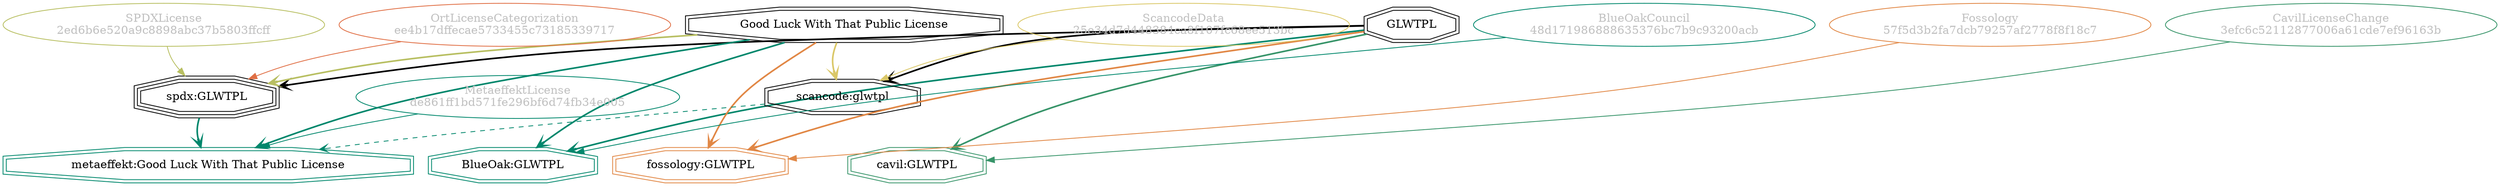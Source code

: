 strict digraph {
    node [shape=box];
    graph [splines=curved];
    1885 [label="SPDXLicense\n2ed6b6e520a9c8898abc37b5803ffcff"
         ,fontcolor=gray
         ,color="#b8bf62"
         ,fillcolor="beige;1"
         ,shape=ellipse];
    1886 [label="spdx:GLWTPL"
         ,shape=tripleoctagon];
    1887 [label=GLWTPL
         ,shape=doubleoctagon];
    1888 [label="Good Luck With That Public License"
         ,shape=doubleoctagon];
    9110 [label="BlueOakCouncil\n48d171986888635376bc7b9c93200acb"
         ,fontcolor=gray
         ,color="#00876c"
         ,fillcolor="beige;1"
         ,shape=ellipse];
    9111 [label="BlueOak:GLWTPL"
         ,color="#00876c"
         ,shape=doubleoctagon];
    16005 [label="ScancodeData\n25e34d7d448384ca8f107fc68ee513bc"
          ,fontcolor=gray
          ,color="#dac767"
          ,fillcolor="beige;1"
          ,shape=ellipse];
    16006 [label="scancode:glwtpl"
          ,shape=doubleoctagon];
    28117 [label="Fossology\n57f5d3b2fa7dcb79257af2778f8f18c7"
          ,fontcolor=gray
          ,color="#e18745"
          ,fillcolor="beige;1"
          ,shape=ellipse];
    28118 [label="fossology:GLWTPL"
          ,color="#e18745"
          ,shape=doubleoctagon];
    28712 [label="OrtLicenseCategorization\nee4b17dffecae5733455c73185339717"
          ,fontcolor=gray
          ,color="#e06f45"
          ,fillcolor="beige;1"
          ,shape=ellipse];
    36882 [label="CavilLicenseChange\n3efc6c52112877006a61cde7ef96163b"
          ,fontcolor=gray
          ,color="#379469"
          ,fillcolor="beige;1"
          ,shape=ellipse];
    36883 [label="cavil:GLWTPL"
          ,color="#379469"
          ,shape=doubleoctagon];
    42358 [label="MetaeffektLicense\nde861ff1bd571fe296bf6d74fb34e005"
          ,fontcolor=gray
          ,color="#00876c"
          ,fillcolor="beige;1"
          ,shape=ellipse];
    42359 [label="metaeffekt:Good Luck With That Public License"
          ,color="#00876c"
          ,shape=doubleoctagon];
    1885 -> 1886 [weight=0.5
                 ,color="#b8bf62"];
    1886 -> 42359 [style=bold
                  ,arrowhead=vee
                  ,weight=0.7
                  ,color="#00876c"];
    1887 -> 1886 [style=bold
                 ,arrowhead=vee
                 ,weight=0.7];
    1887 -> 9111 [style=bold
                 ,arrowhead=vee
                 ,weight=0.7
                 ,color="#00876c"];
    1887 -> 16006 [style=bold
                  ,arrowhead=vee
                  ,weight=0.7];
    1887 -> 28118 [style=bold
                  ,arrowhead=vee
                  ,weight=0.7
                  ,color="#e18745"];
    1887 -> 36883 [style=bold
                  ,arrowhead=vee
                  ,weight=0.7
                  ,color="#379469"];
    1887 -> 36883 [style=bold
                  ,arrowhead=vee
                  ,weight=0.7
                  ,color="#379469"];
    1888 -> 1886 [style=bold
                 ,arrowhead=vee
                 ,weight=0.7
                 ,color="#b8bf62"];
    1888 -> 9111 [style=bold
                 ,arrowhead=vee
                 ,weight=0.7
                 ,color="#00876c"];
    1888 -> 16006 [style=bold
                  ,arrowhead=vee
                  ,weight=0.7
                  ,color="#dac767"];
    1888 -> 28118 [style=bold
                  ,arrowhead=vee
                  ,weight=0.7
                  ,color="#e18745"];
    1888 -> 42359 [style=bold
                  ,arrowhead=vee
                  ,weight=0.7
                  ,color="#00876c"];
    1888 -> 42359 [style=bold
                  ,arrowhead=vee
                  ,weight=0.7
                  ,color="#00876c"];
    9110 -> 9111 [weight=0.5
                 ,color="#00876c"];
    16005 -> 16006 [weight=0.5
                   ,color="#dac767"];
    16006 -> 42359 [style=dashed
                   ,arrowhead=vee
                   ,weight=0.5
                   ,color="#00876c"];
    28117 -> 28118 [weight=0.5
                   ,color="#e18745"];
    28712 -> 1886 [weight=0.5
                  ,color="#e06f45"];
    36882 -> 36883 [weight=0.5
                   ,color="#379469"];
    42358 -> 42359 [weight=0.5
                   ,color="#00876c"];
}
